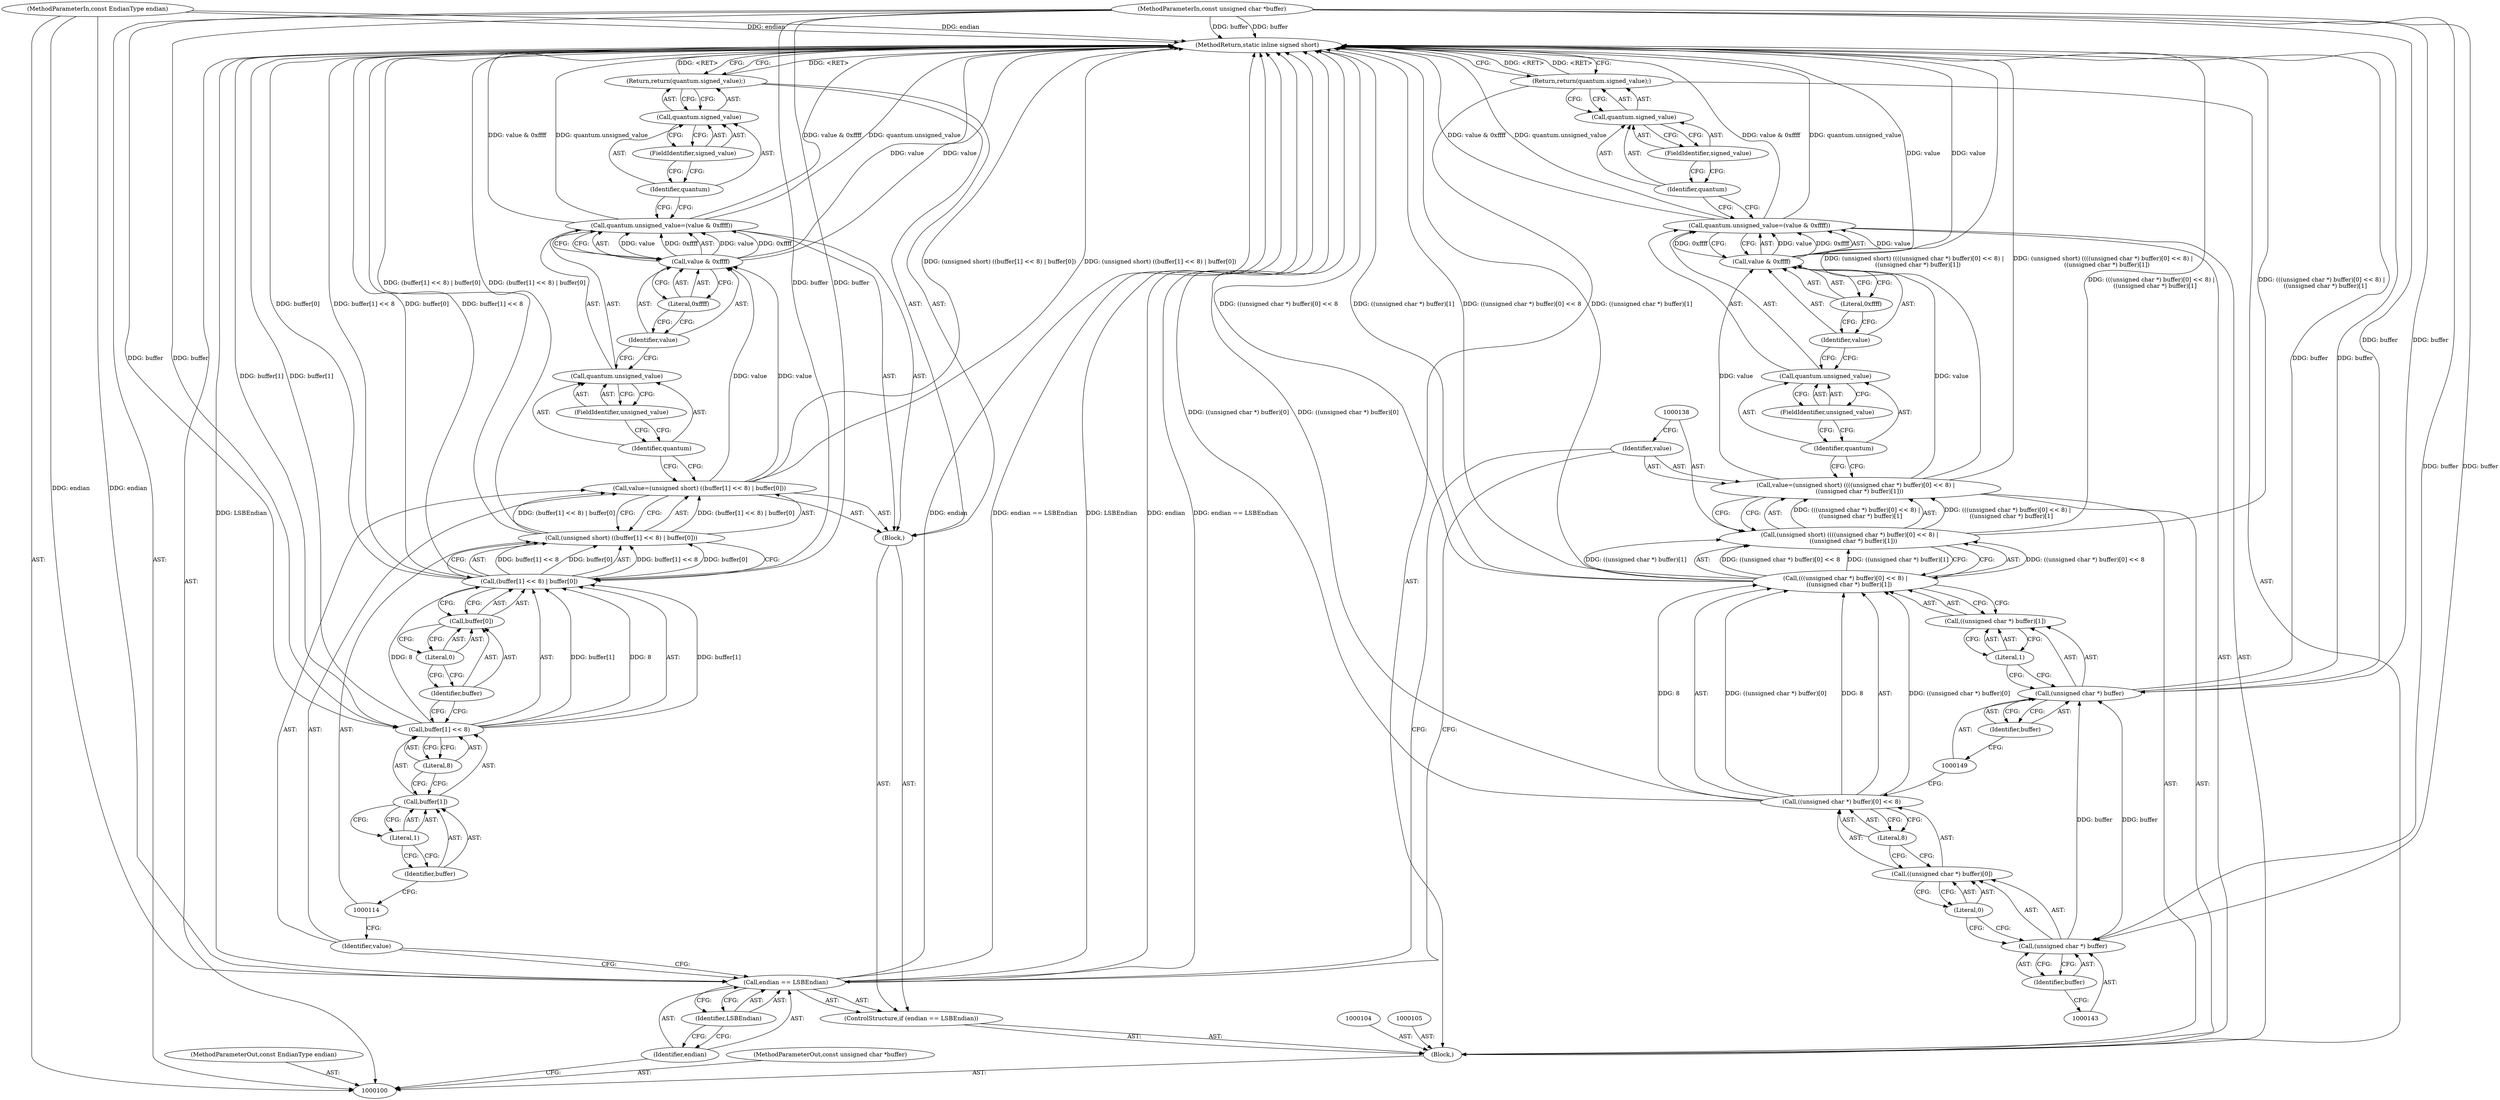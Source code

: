 digraph "1_ImageMagick_d8ab7f046587f2e9f734b687ba7e6e10147c294b_9" {
"1000163" [label="(MethodReturn,static inline signed short)"];
"1000101" [label="(MethodParameterIn,const EndianType endian)"];
"1000213" [label="(MethodParameterOut,const EndianType endian)"];
"1000109" [label="(Identifier,LSBEndian)"];
"1000106" [label="(ControlStructure,if (endian == LSBEndian))"];
"1000107" [label="(Call,endian == LSBEndian)"];
"1000108" [label="(Identifier,endian)"];
"1000110" [label="(Block,)"];
"1000113" [label="(Call,(unsigned short) ((buffer[1] << 8) | buffer[0]))"];
"1000115" [label="(Call,(buffer[1] << 8) | buffer[0])"];
"1000116" [label="(Call,buffer[1] << 8)"];
"1000117" [label="(Call,buffer[1])"];
"1000118" [label="(Identifier,buffer)"];
"1000119" [label="(Literal,1)"];
"1000120" [label="(Literal,8)"];
"1000121" [label="(Call,buffer[0])"];
"1000122" [label="(Identifier,buffer)"];
"1000123" [label="(Literal,0)"];
"1000111" [label="(Call,value=(unsigned short) ((buffer[1] << 8) | buffer[0]))"];
"1000112" [label="(Identifier,value)"];
"1000127" [label="(FieldIdentifier,unsigned_value)"];
"1000128" [label="(Call,value & 0xffff)"];
"1000129" [label="(Identifier,value)"];
"1000130" [label="(Literal,0xffff)"];
"1000124" [label="(Call,quantum.unsigned_value=(value & 0xffff))"];
"1000125" [label="(Call,quantum.unsigned_value)"];
"1000126" [label="(Identifier,quantum)"];
"1000102" [label="(MethodParameterIn,const unsigned char *buffer)"];
"1000214" [label="(MethodParameterOut,const unsigned char *buffer)"];
"1000132" [label="(Call,quantum.signed_value)"];
"1000133" [label="(Identifier,quantum)"];
"1000134" [label="(FieldIdentifier,signed_value)"];
"1000131" [label="(Return,return(quantum.signed_value);)"];
"1000135" [label="(Call,value=(unsigned short) ((((unsigned char *) buffer)[0] << 8) |\n    ((unsigned char *) buffer)[1]))"];
"1000136" [label="(Identifier,value)"];
"1000139" [label="(Call,(((unsigned char *) buffer)[0] << 8) |\n    ((unsigned char *) buffer)[1])"];
"1000140" [label="(Call,((unsigned char *) buffer)[0] << 8)"];
"1000141" [label="(Call,((unsigned char *) buffer)[0])"];
"1000142" [label="(Call,(unsigned char *) buffer)"];
"1000144" [label="(Identifier,buffer)"];
"1000145" [label="(Literal,0)"];
"1000146" [label="(Literal,8)"];
"1000137" [label="(Call,(unsigned short) ((((unsigned char *) buffer)[0] << 8) |\n    ((unsigned char *) buffer)[1]))"];
"1000150" [label="(Identifier,buffer)"];
"1000151" [label="(Literal,1)"];
"1000147" [label="(Call,((unsigned char *) buffer)[1])"];
"1000148" [label="(Call,(unsigned char *) buffer)"];
"1000155" [label="(FieldIdentifier,unsigned_value)"];
"1000152" [label="(Call,quantum.unsigned_value=(value & 0xffff))"];
"1000153" [label="(Call,quantum.unsigned_value)"];
"1000154" [label="(Identifier,quantum)"];
"1000156" [label="(Call,value & 0xffff)"];
"1000157" [label="(Identifier,value)"];
"1000158" [label="(Literal,0xffff)"];
"1000160" [label="(Call,quantum.signed_value)"];
"1000161" [label="(Identifier,quantum)"];
"1000162" [label="(FieldIdentifier,signed_value)"];
"1000159" [label="(Return,return(quantum.signed_value);)"];
"1000103" [label="(Block,)"];
"1000163" -> "1000100"  [label="AST: "];
"1000163" -> "1000131"  [label="CFG: "];
"1000163" -> "1000159"  [label="CFG: "];
"1000131" -> "1000163"  [label="DDG: <RET>"];
"1000116" -> "1000163"  [label="DDG: buffer[1]"];
"1000124" -> "1000163"  [label="DDG: quantum.unsigned_value"];
"1000124" -> "1000163"  [label="DDG: value & 0xffff"];
"1000107" -> "1000163"  [label="DDG: endian"];
"1000107" -> "1000163"  [label="DDG: endian == LSBEndian"];
"1000107" -> "1000163"  [label="DDG: LSBEndian"];
"1000156" -> "1000163"  [label="DDG: value"];
"1000128" -> "1000163"  [label="DDG: value"];
"1000152" -> "1000163"  [label="DDG: quantum.unsigned_value"];
"1000152" -> "1000163"  [label="DDG: value & 0xffff"];
"1000102" -> "1000163"  [label="DDG: buffer"];
"1000148" -> "1000163"  [label="DDG: buffer"];
"1000140" -> "1000163"  [label="DDG: ((unsigned char *) buffer)[0]"];
"1000137" -> "1000163"  [label="DDG: (((unsigned char *) buffer)[0] << 8) |\n    ((unsigned char *) buffer)[1]"];
"1000139" -> "1000163"  [label="DDG: ((unsigned char *) buffer)[0] << 8"];
"1000139" -> "1000163"  [label="DDG: ((unsigned char *) buffer)[1]"];
"1000113" -> "1000163"  [label="DDG: (buffer[1] << 8) | buffer[0]"];
"1000115" -> "1000163"  [label="DDG: buffer[0]"];
"1000115" -> "1000163"  [label="DDG: buffer[1] << 8"];
"1000111" -> "1000163"  [label="DDG: (unsigned short) ((buffer[1] << 8) | buffer[0])"];
"1000101" -> "1000163"  [label="DDG: endian"];
"1000135" -> "1000163"  [label="DDG: (unsigned short) ((((unsigned char *) buffer)[0] << 8) |\n    ((unsigned char *) buffer)[1])"];
"1000159" -> "1000163"  [label="DDG: <RET>"];
"1000101" -> "1000100"  [label="AST: "];
"1000101" -> "1000163"  [label="DDG: endian"];
"1000101" -> "1000107"  [label="DDG: endian"];
"1000213" -> "1000100"  [label="AST: "];
"1000109" -> "1000107"  [label="AST: "];
"1000109" -> "1000108"  [label="CFG: "];
"1000107" -> "1000109"  [label="CFG: "];
"1000106" -> "1000103"  [label="AST: "];
"1000107" -> "1000106"  [label="AST: "];
"1000110" -> "1000106"  [label="AST: "];
"1000107" -> "1000106"  [label="AST: "];
"1000107" -> "1000109"  [label="CFG: "];
"1000108" -> "1000107"  [label="AST: "];
"1000109" -> "1000107"  [label="AST: "];
"1000112" -> "1000107"  [label="CFG: "];
"1000136" -> "1000107"  [label="CFG: "];
"1000107" -> "1000163"  [label="DDG: endian"];
"1000107" -> "1000163"  [label="DDG: endian == LSBEndian"];
"1000107" -> "1000163"  [label="DDG: LSBEndian"];
"1000101" -> "1000107"  [label="DDG: endian"];
"1000108" -> "1000107"  [label="AST: "];
"1000108" -> "1000100"  [label="CFG: "];
"1000109" -> "1000108"  [label="CFG: "];
"1000110" -> "1000106"  [label="AST: "];
"1000111" -> "1000110"  [label="AST: "];
"1000124" -> "1000110"  [label="AST: "];
"1000131" -> "1000110"  [label="AST: "];
"1000113" -> "1000111"  [label="AST: "];
"1000113" -> "1000115"  [label="CFG: "];
"1000114" -> "1000113"  [label="AST: "];
"1000115" -> "1000113"  [label="AST: "];
"1000111" -> "1000113"  [label="CFG: "];
"1000113" -> "1000163"  [label="DDG: (buffer[1] << 8) | buffer[0]"];
"1000113" -> "1000111"  [label="DDG: (buffer[1] << 8) | buffer[0]"];
"1000115" -> "1000113"  [label="DDG: buffer[1] << 8"];
"1000115" -> "1000113"  [label="DDG: buffer[0]"];
"1000115" -> "1000113"  [label="AST: "];
"1000115" -> "1000121"  [label="CFG: "];
"1000116" -> "1000115"  [label="AST: "];
"1000121" -> "1000115"  [label="AST: "];
"1000113" -> "1000115"  [label="CFG: "];
"1000115" -> "1000163"  [label="DDG: buffer[0]"];
"1000115" -> "1000163"  [label="DDG: buffer[1] << 8"];
"1000115" -> "1000113"  [label="DDG: buffer[1] << 8"];
"1000115" -> "1000113"  [label="DDG: buffer[0]"];
"1000116" -> "1000115"  [label="DDG: buffer[1]"];
"1000116" -> "1000115"  [label="DDG: 8"];
"1000102" -> "1000115"  [label="DDG: buffer"];
"1000116" -> "1000115"  [label="AST: "];
"1000116" -> "1000120"  [label="CFG: "];
"1000117" -> "1000116"  [label="AST: "];
"1000120" -> "1000116"  [label="AST: "];
"1000122" -> "1000116"  [label="CFG: "];
"1000116" -> "1000163"  [label="DDG: buffer[1]"];
"1000116" -> "1000115"  [label="DDG: buffer[1]"];
"1000116" -> "1000115"  [label="DDG: 8"];
"1000102" -> "1000116"  [label="DDG: buffer"];
"1000117" -> "1000116"  [label="AST: "];
"1000117" -> "1000119"  [label="CFG: "];
"1000118" -> "1000117"  [label="AST: "];
"1000119" -> "1000117"  [label="AST: "];
"1000120" -> "1000117"  [label="CFG: "];
"1000118" -> "1000117"  [label="AST: "];
"1000118" -> "1000114"  [label="CFG: "];
"1000119" -> "1000118"  [label="CFG: "];
"1000119" -> "1000117"  [label="AST: "];
"1000119" -> "1000118"  [label="CFG: "];
"1000117" -> "1000119"  [label="CFG: "];
"1000120" -> "1000116"  [label="AST: "];
"1000120" -> "1000117"  [label="CFG: "];
"1000116" -> "1000120"  [label="CFG: "];
"1000121" -> "1000115"  [label="AST: "];
"1000121" -> "1000123"  [label="CFG: "];
"1000122" -> "1000121"  [label="AST: "];
"1000123" -> "1000121"  [label="AST: "];
"1000115" -> "1000121"  [label="CFG: "];
"1000122" -> "1000121"  [label="AST: "];
"1000122" -> "1000116"  [label="CFG: "];
"1000123" -> "1000122"  [label="CFG: "];
"1000123" -> "1000121"  [label="AST: "];
"1000123" -> "1000122"  [label="CFG: "];
"1000121" -> "1000123"  [label="CFG: "];
"1000111" -> "1000110"  [label="AST: "];
"1000111" -> "1000113"  [label="CFG: "];
"1000112" -> "1000111"  [label="AST: "];
"1000113" -> "1000111"  [label="AST: "];
"1000126" -> "1000111"  [label="CFG: "];
"1000111" -> "1000163"  [label="DDG: (unsigned short) ((buffer[1] << 8) | buffer[0])"];
"1000113" -> "1000111"  [label="DDG: (buffer[1] << 8) | buffer[0]"];
"1000111" -> "1000128"  [label="DDG: value"];
"1000112" -> "1000111"  [label="AST: "];
"1000112" -> "1000107"  [label="CFG: "];
"1000114" -> "1000112"  [label="CFG: "];
"1000127" -> "1000125"  [label="AST: "];
"1000127" -> "1000126"  [label="CFG: "];
"1000125" -> "1000127"  [label="CFG: "];
"1000128" -> "1000124"  [label="AST: "];
"1000128" -> "1000130"  [label="CFG: "];
"1000129" -> "1000128"  [label="AST: "];
"1000130" -> "1000128"  [label="AST: "];
"1000124" -> "1000128"  [label="CFG: "];
"1000128" -> "1000163"  [label="DDG: value"];
"1000128" -> "1000124"  [label="DDG: value"];
"1000128" -> "1000124"  [label="DDG: 0xffff"];
"1000111" -> "1000128"  [label="DDG: value"];
"1000129" -> "1000128"  [label="AST: "];
"1000129" -> "1000125"  [label="CFG: "];
"1000130" -> "1000129"  [label="CFG: "];
"1000130" -> "1000128"  [label="AST: "];
"1000130" -> "1000129"  [label="CFG: "];
"1000128" -> "1000130"  [label="CFG: "];
"1000124" -> "1000110"  [label="AST: "];
"1000124" -> "1000128"  [label="CFG: "];
"1000125" -> "1000124"  [label="AST: "];
"1000128" -> "1000124"  [label="AST: "];
"1000133" -> "1000124"  [label="CFG: "];
"1000124" -> "1000163"  [label="DDG: quantum.unsigned_value"];
"1000124" -> "1000163"  [label="DDG: value & 0xffff"];
"1000128" -> "1000124"  [label="DDG: value"];
"1000128" -> "1000124"  [label="DDG: 0xffff"];
"1000125" -> "1000124"  [label="AST: "];
"1000125" -> "1000127"  [label="CFG: "];
"1000126" -> "1000125"  [label="AST: "];
"1000127" -> "1000125"  [label="AST: "];
"1000129" -> "1000125"  [label="CFG: "];
"1000126" -> "1000125"  [label="AST: "];
"1000126" -> "1000111"  [label="CFG: "];
"1000127" -> "1000126"  [label="CFG: "];
"1000102" -> "1000100"  [label="AST: "];
"1000102" -> "1000163"  [label="DDG: buffer"];
"1000102" -> "1000116"  [label="DDG: buffer"];
"1000102" -> "1000115"  [label="DDG: buffer"];
"1000102" -> "1000142"  [label="DDG: buffer"];
"1000102" -> "1000148"  [label="DDG: buffer"];
"1000214" -> "1000100"  [label="AST: "];
"1000132" -> "1000131"  [label="AST: "];
"1000132" -> "1000134"  [label="CFG: "];
"1000133" -> "1000132"  [label="AST: "];
"1000134" -> "1000132"  [label="AST: "];
"1000131" -> "1000132"  [label="CFG: "];
"1000133" -> "1000132"  [label="AST: "];
"1000133" -> "1000124"  [label="CFG: "];
"1000134" -> "1000133"  [label="CFG: "];
"1000134" -> "1000132"  [label="AST: "];
"1000134" -> "1000133"  [label="CFG: "];
"1000132" -> "1000134"  [label="CFG: "];
"1000131" -> "1000110"  [label="AST: "];
"1000131" -> "1000132"  [label="CFG: "];
"1000132" -> "1000131"  [label="AST: "];
"1000163" -> "1000131"  [label="CFG: "];
"1000131" -> "1000163"  [label="DDG: <RET>"];
"1000135" -> "1000103"  [label="AST: "];
"1000135" -> "1000137"  [label="CFG: "];
"1000136" -> "1000135"  [label="AST: "];
"1000137" -> "1000135"  [label="AST: "];
"1000154" -> "1000135"  [label="CFG: "];
"1000135" -> "1000163"  [label="DDG: (unsigned short) ((((unsigned char *) buffer)[0] << 8) |\n    ((unsigned char *) buffer)[1])"];
"1000137" -> "1000135"  [label="DDG: (((unsigned char *) buffer)[0] << 8) |\n    ((unsigned char *) buffer)[1]"];
"1000135" -> "1000156"  [label="DDG: value"];
"1000136" -> "1000135"  [label="AST: "];
"1000136" -> "1000107"  [label="CFG: "];
"1000138" -> "1000136"  [label="CFG: "];
"1000139" -> "1000137"  [label="AST: "];
"1000139" -> "1000147"  [label="CFG: "];
"1000140" -> "1000139"  [label="AST: "];
"1000147" -> "1000139"  [label="AST: "];
"1000137" -> "1000139"  [label="CFG: "];
"1000139" -> "1000163"  [label="DDG: ((unsigned char *) buffer)[0] << 8"];
"1000139" -> "1000163"  [label="DDG: ((unsigned char *) buffer)[1]"];
"1000139" -> "1000137"  [label="DDG: ((unsigned char *) buffer)[0] << 8"];
"1000139" -> "1000137"  [label="DDG: ((unsigned char *) buffer)[1]"];
"1000140" -> "1000139"  [label="DDG: ((unsigned char *) buffer)[0]"];
"1000140" -> "1000139"  [label="DDG: 8"];
"1000140" -> "1000139"  [label="AST: "];
"1000140" -> "1000146"  [label="CFG: "];
"1000141" -> "1000140"  [label="AST: "];
"1000146" -> "1000140"  [label="AST: "];
"1000149" -> "1000140"  [label="CFG: "];
"1000140" -> "1000163"  [label="DDG: ((unsigned char *) buffer)[0]"];
"1000140" -> "1000139"  [label="DDG: ((unsigned char *) buffer)[0]"];
"1000140" -> "1000139"  [label="DDG: 8"];
"1000141" -> "1000140"  [label="AST: "];
"1000141" -> "1000145"  [label="CFG: "];
"1000142" -> "1000141"  [label="AST: "];
"1000145" -> "1000141"  [label="AST: "];
"1000146" -> "1000141"  [label="CFG: "];
"1000142" -> "1000141"  [label="AST: "];
"1000142" -> "1000144"  [label="CFG: "];
"1000143" -> "1000142"  [label="AST: "];
"1000144" -> "1000142"  [label="AST: "];
"1000145" -> "1000142"  [label="CFG: "];
"1000102" -> "1000142"  [label="DDG: buffer"];
"1000142" -> "1000148"  [label="DDG: buffer"];
"1000144" -> "1000142"  [label="AST: "];
"1000144" -> "1000143"  [label="CFG: "];
"1000142" -> "1000144"  [label="CFG: "];
"1000145" -> "1000141"  [label="AST: "];
"1000145" -> "1000142"  [label="CFG: "];
"1000141" -> "1000145"  [label="CFG: "];
"1000146" -> "1000140"  [label="AST: "];
"1000146" -> "1000141"  [label="CFG: "];
"1000140" -> "1000146"  [label="CFG: "];
"1000137" -> "1000135"  [label="AST: "];
"1000137" -> "1000139"  [label="CFG: "];
"1000138" -> "1000137"  [label="AST: "];
"1000139" -> "1000137"  [label="AST: "];
"1000135" -> "1000137"  [label="CFG: "];
"1000137" -> "1000163"  [label="DDG: (((unsigned char *) buffer)[0] << 8) |\n    ((unsigned char *) buffer)[1]"];
"1000137" -> "1000135"  [label="DDG: (((unsigned char *) buffer)[0] << 8) |\n    ((unsigned char *) buffer)[1]"];
"1000139" -> "1000137"  [label="DDG: ((unsigned char *) buffer)[0] << 8"];
"1000139" -> "1000137"  [label="DDG: ((unsigned char *) buffer)[1]"];
"1000150" -> "1000148"  [label="AST: "];
"1000150" -> "1000149"  [label="CFG: "];
"1000148" -> "1000150"  [label="CFG: "];
"1000151" -> "1000147"  [label="AST: "];
"1000151" -> "1000148"  [label="CFG: "];
"1000147" -> "1000151"  [label="CFG: "];
"1000147" -> "1000139"  [label="AST: "];
"1000147" -> "1000151"  [label="CFG: "];
"1000148" -> "1000147"  [label="AST: "];
"1000151" -> "1000147"  [label="AST: "];
"1000139" -> "1000147"  [label="CFG: "];
"1000148" -> "1000147"  [label="AST: "];
"1000148" -> "1000150"  [label="CFG: "];
"1000149" -> "1000148"  [label="AST: "];
"1000150" -> "1000148"  [label="AST: "];
"1000151" -> "1000148"  [label="CFG: "];
"1000148" -> "1000163"  [label="DDG: buffer"];
"1000142" -> "1000148"  [label="DDG: buffer"];
"1000102" -> "1000148"  [label="DDG: buffer"];
"1000155" -> "1000153"  [label="AST: "];
"1000155" -> "1000154"  [label="CFG: "];
"1000153" -> "1000155"  [label="CFG: "];
"1000152" -> "1000103"  [label="AST: "];
"1000152" -> "1000156"  [label="CFG: "];
"1000153" -> "1000152"  [label="AST: "];
"1000156" -> "1000152"  [label="AST: "];
"1000161" -> "1000152"  [label="CFG: "];
"1000152" -> "1000163"  [label="DDG: quantum.unsigned_value"];
"1000152" -> "1000163"  [label="DDG: value & 0xffff"];
"1000156" -> "1000152"  [label="DDG: value"];
"1000156" -> "1000152"  [label="DDG: 0xffff"];
"1000153" -> "1000152"  [label="AST: "];
"1000153" -> "1000155"  [label="CFG: "];
"1000154" -> "1000153"  [label="AST: "];
"1000155" -> "1000153"  [label="AST: "];
"1000157" -> "1000153"  [label="CFG: "];
"1000154" -> "1000153"  [label="AST: "];
"1000154" -> "1000135"  [label="CFG: "];
"1000155" -> "1000154"  [label="CFG: "];
"1000156" -> "1000152"  [label="AST: "];
"1000156" -> "1000158"  [label="CFG: "];
"1000157" -> "1000156"  [label="AST: "];
"1000158" -> "1000156"  [label="AST: "];
"1000152" -> "1000156"  [label="CFG: "];
"1000156" -> "1000163"  [label="DDG: value"];
"1000156" -> "1000152"  [label="DDG: value"];
"1000156" -> "1000152"  [label="DDG: 0xffff"];
"1000135" -> "1000156"  [label="DDG: value"];
"1000157" -> "1000156"  [label="AST: "];
"1000157" -> "1000153"  [label="CFG: "];
"1000158" -> "1000157"  [label="CFG: "];
"1000158" -> "1000156"  [label="AST: "];
"1000158" -> "1000157"  [label="CFG: "];
"1000156" -> "1000158"  [label="CFG: "];
"1000160" -> "1000159"  [label="AST: "];
"1000160" -> "1000162"  [label="CFG: "];
"1000161" -> "1000160"  [label="AST: "];
"1000162" -> "1000160"  [label="AST: "];
"1000159" -> "1000160"  [label="CFG: "];
"1000161" -> "1000160"  [label="AST: "];
"1000161" -> "1000152"  [label="CFG: "];
"1000162" -> "1000161"  [label="CFG: "];
"1000162" -> "1000160"  [label="AST: "];
"1000162" -> "1000161"  [label="CFG: "];
"1000160" -> "1000162"  [label="CFG: "];
"1000159" -> "1000103"  [label="AST: "];
"1000159" -> "1000160"  [label="CFG: "];
"1000160" -> "1000159"  [label="AST: "];
"1000163" -> "1000159"  [label="CFG: "];
"1000159" -> "1000163"  [label="DDG: <RET>"];
"1000103" -> "1000100"  [label="AST: "];
"1000104" -> "1000103"  [label="AST: "];
"1000105" -> "1000103"  [label="AST: "];
"1000106" -> "1000103"  [label="AST: "];
"1000135" -> "1000103"  [label="AST: "];
"1000152" -> "1000103"  [label="AST: "];
"1000159" -> "1000103"  [label="AST: "];
}
